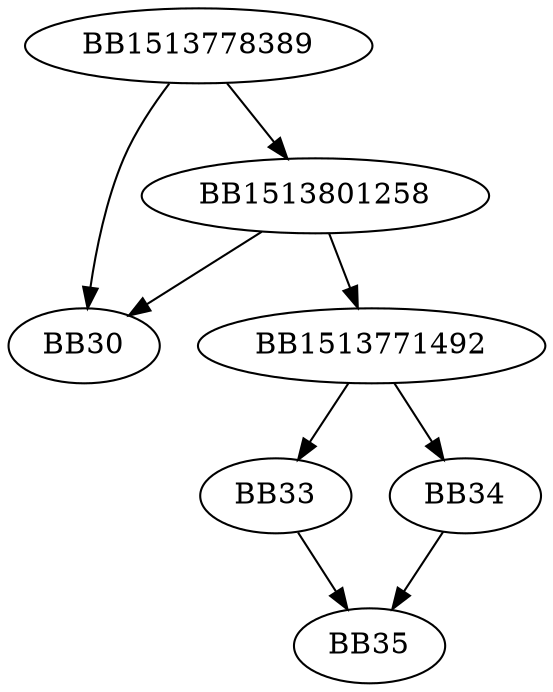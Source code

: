 digraph G{
	BB1513778389->BB30;
	BB1513778389->BB1513801258;
	BB1513801258->BB30;
	BB1513801258->BB1513771492;
	BB1513771492->BB33;
	BB1513771492->BB34;
	BB34->BB35;
	BB33->BB35;
}
